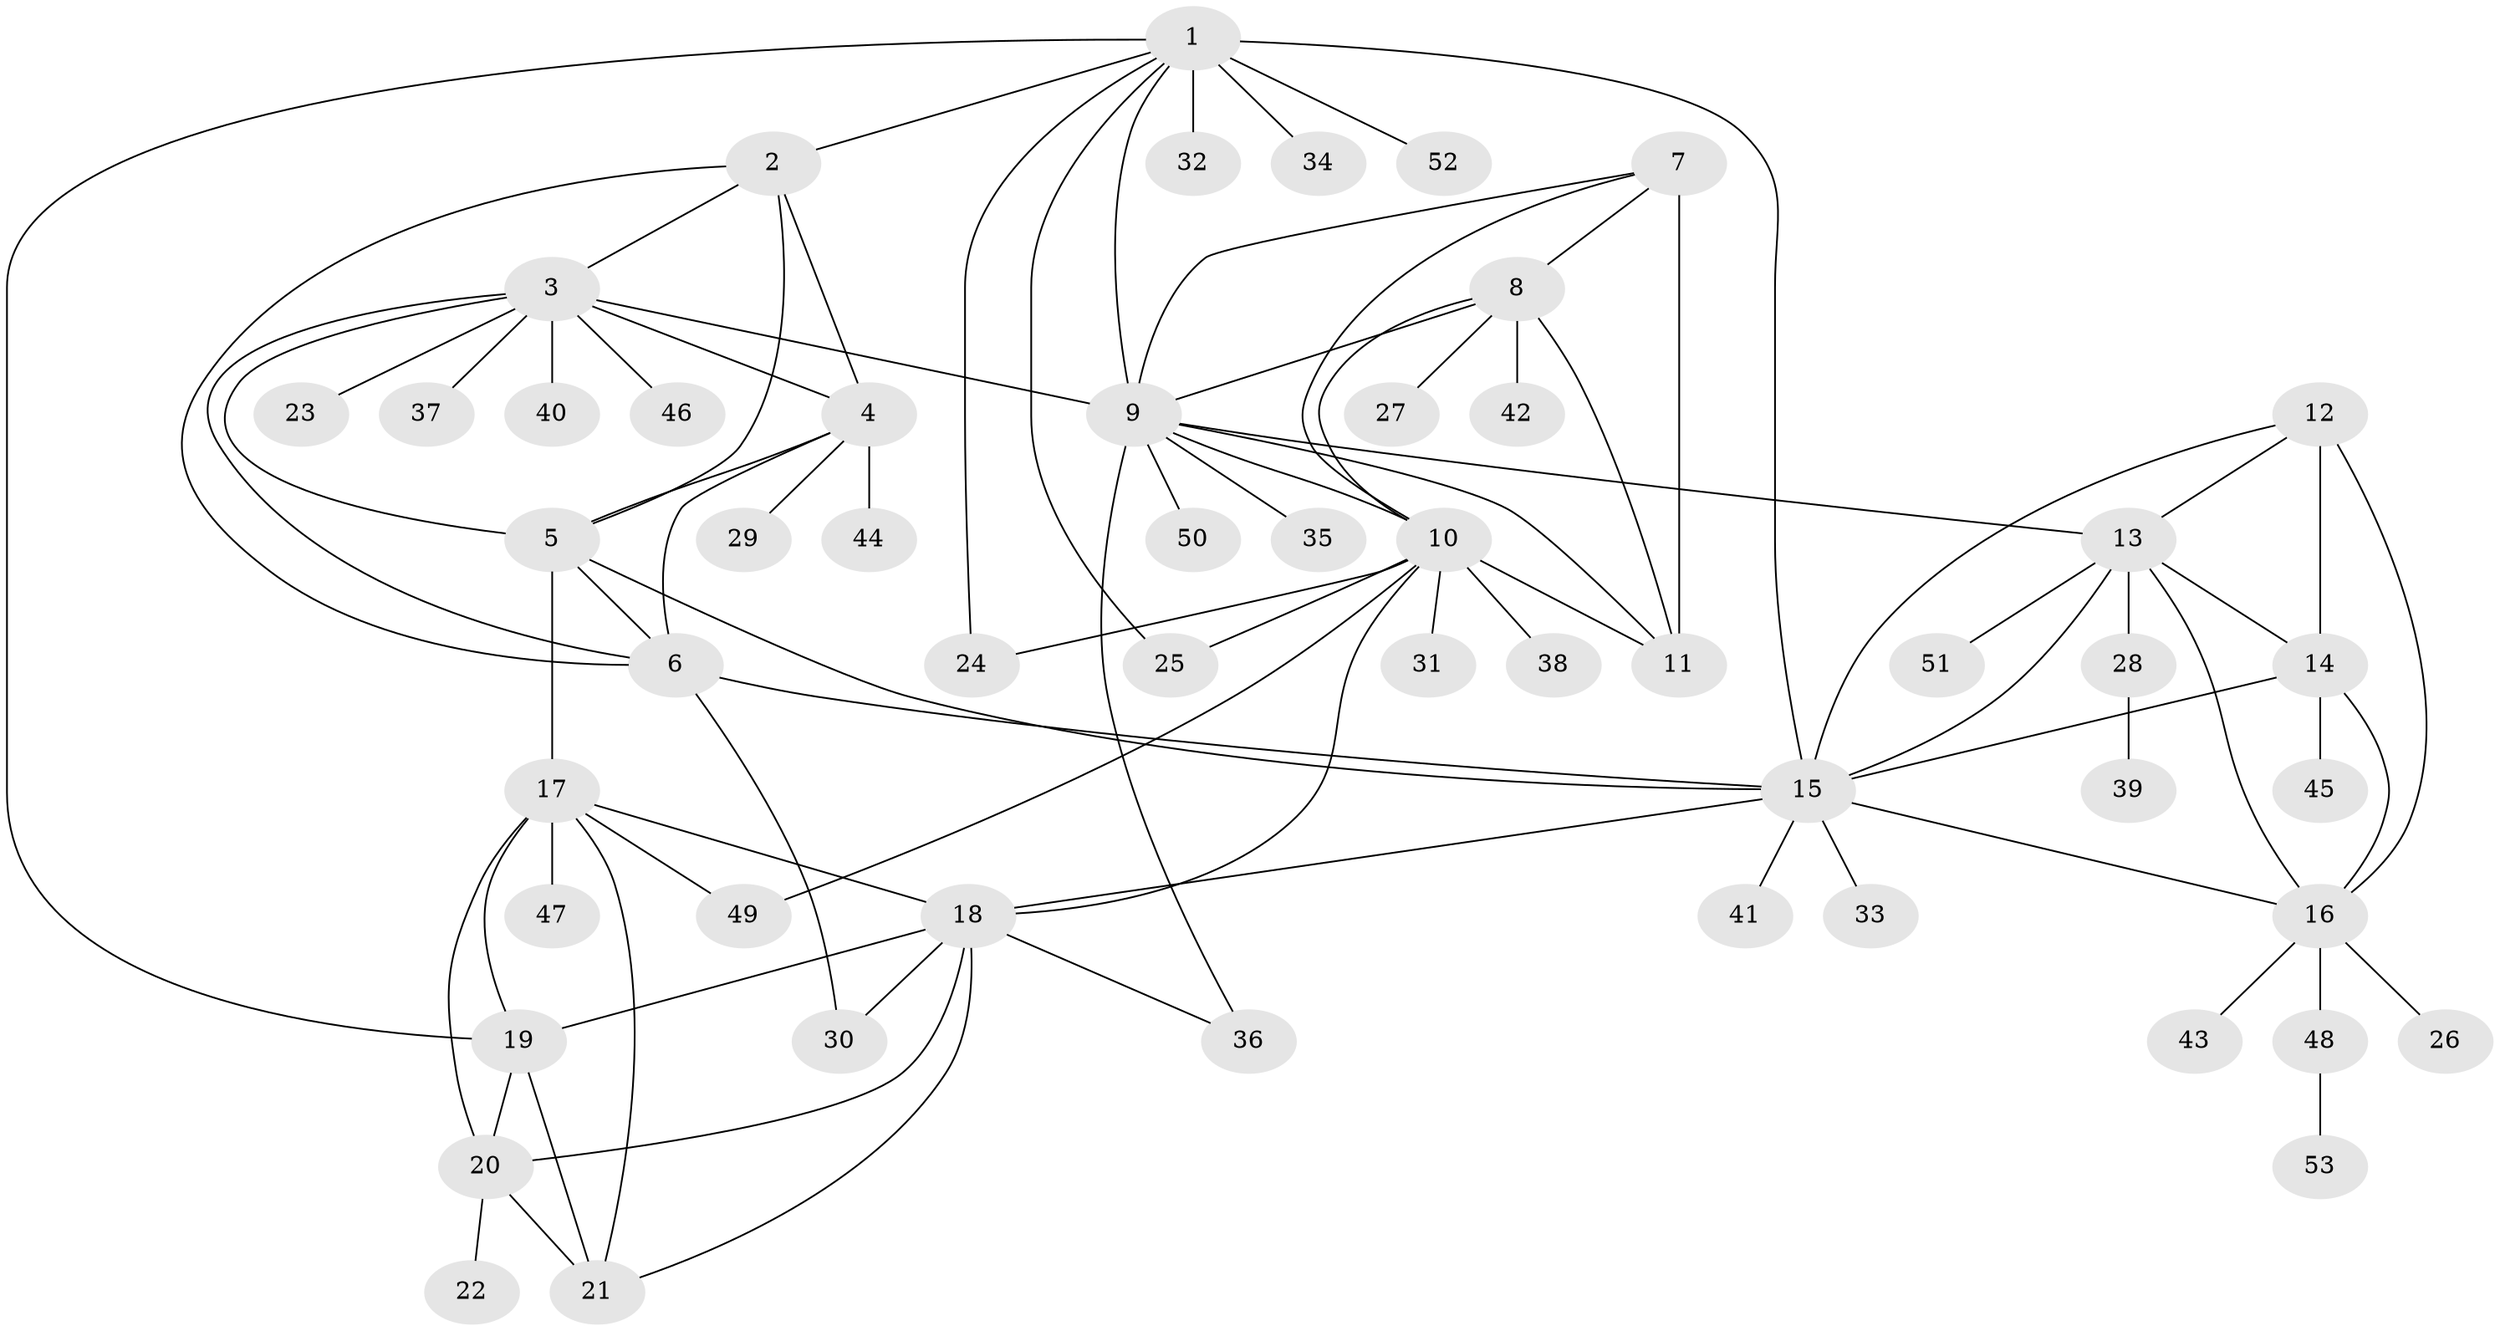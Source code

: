 // original degree distribution, {8: 0.0380952380952381, 4: 0.02857142857142857, 6: 0.0380952380952381, 9: 0.047619047619047616, 7: 0.01904761904761905, 10: 0.009523809523809525, 5: 0.01904761904761905, 11: 0.0380952380952381, 2: 0.14285714285714285, 1: 0.5904761904761905, 3: 0.02857142857142857}
// Generated by graph-tools (version 1.1) at 2025/37/03/09/25 02:37:21]
// undirected, 53 vertices, 88 edges
graph export_dot {
graph [start="1"]
  node [color=gray90,style=filled];
  1;
  2;
  3;
  4;
  5;
  6;
  7;
  8;
  9;
  10;
  11;
  12;
  13;
  14;
  15;
  16;
  17;
  18;
  19;
  20;
  21;
  22;
  23;
  24;
  25;
  26;
  27;
  28;
  29;
  30;
  31;
  32;
  33;
  34;
  35;
  36;
  37;
  38;
  39;
  40;
  41;
  42;
  43;
  44;
  45;
  46;
  47;
  48;
  49;
  50;
  51;
  52;
  53;
  1 -- 2 [weight=1.0];
  1 -- 9 [weight=1.0];
  1 -- 15 [weight=1.0];
  1 -- 19 [weight=1.0];
  1 -- 24 [weight=1.0];
  1 -- 25 [weight=2.0];
  1 -- 32 [weight=1.0];
  1 -- 34 [weight=4.0];
  1 -- 52 [weight=1.0];
  2 -- 3 [weight=1.0];
  2 -- 4 [weight=1.0];
  2 -- 5 [weight=2.0];
  2 -- 6 [weight=1.0];
  3 -- 4 [weight=1.0];
  3 -- 5 [weight=1.0];
  3 -- 6 [weight=1.0];
  3 -- 9 [weight=1.0];
  3 -- 23 [weight=1.0];
  3 -- 37 [weight=1.0];
  3 -- 40 [weight=1.0];
  3 -- 46 [weight=1.0];
  4 -- 5 [weight=1.0];
  4 -- 6 [weight=1.0];
  4 -- 29 [weight=1.0];
  4 -- 44 [weight=2.0];
  5 -- 6 [weight=1.0];
  5 -- 15 [weight=1.0];
  5 -- 17 [weight=1.0];
  6 -- 15 [weight=1.0];
  6 -- 30 [weight=3.0];
  7 -- 8 [weight=1.0];
  7 -- 9 [weight=1.0];
  7 -- 10 [weight=1.0];
  7 -- 11 [weight=5.0];
  8 -- 9 [weight=1.0];
  8 -- 10 [weight=1.0];
  8 -- 11 [weight=1.0];
  8 -- 27 [weight=1.0];
  8 -- 42 [weight=5.0];
  9 -- 10 [weight=1.0];
  9 -- 11 [weight=1.0];
  9 -- 13 [weight=1.0];
  9 -- 35 [weight=1.0];
  9 -- 36 [weight=1.0];
  9 -- 50 [weight=1.0];
  10 -- 11 [weight=1.0];
  10 -- 18 [weight=1.0];
  10 -- 24 [weight=1.0];
  10 -- 25 [weight=1.0];
  10 -- 31 [weight=1.0];
  10 -- 38 [weight=1.0];
  10 -- 49 [weight=1.0];
  12 -- 13 [weight=1.0];
  12 -- 14 [weight=2.0];
  12 -- 15 [weight=1.0];
  12 -- 16 [weight=1.0];
  13 -- 14 [weight=1.0];
  13 -- 15 [weight=1.0];
  13 -- 16 [weight=1.0];
  13 -- 28 [weight=1.0];
  13 -- 51 [weight=1.0];
  14 -- 15 [weight=1.0];
  14 -- 16 [weight=1.0];
  14 -- 45 [weight=1.0];
  15 -- 16 [weight=1.0];
  15 -- 18 [weight=1.0];
  15 -- 33 [weight=1.0];
  15 -- 41 [weight=1.0];
  16 -- 26 [weight=1.0];
  16 -- 43 [weight=1.0];
  16 -- 48 [weight=1.0];
  17 -- 18 [weight=1.0];
  17 -- 19 [weight=1.0];
  17 -- 20 [weight=1.0];
  17 -- 21 [weight=1.0];
  17 -- 47 [weight=2.0];
  17 -- 49 [weight=1.0];
  18 -- 19 [weight=1.0];
  18 -- 20 [weight=1.0];
  18 -- 21 [weight=1.0];
  18 -- 30 [weight=1.0];
  18 -- 36 [weight=1.0];
  19 -- 20 [weight=1.0];
  19 -- 21 [weight=2.0];
  20 -- 21 [weight=1.0];
  20 -- 22 [weight=1.0];
  28 -- 39 [weight=1.0];
  48 -- 53 [weight=1.0];
}
